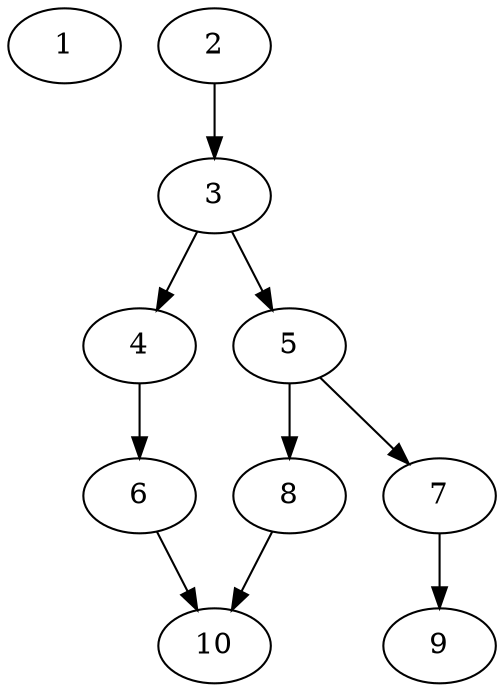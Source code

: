 // DAG automatically generated by daggen at Thu Oct  3 13:58:05 2019
// ./daggen --dot -n 10 --ccr 0.4 --fat 0.5 --regular 0.5 --density 0.5 --mindata 5242880 --maxdata 52428800 
digraph G {
  1 [size="59763200", alpha="0.12", expect_size="23905280"] 
  2 [size="108275200", alpha="0.13", expect_size="43310080"] 
  2 -> 3 [size ="43310080"]
  3 [size="115816960", alpha="0.19", expect_size="46326784"] 
  3 -> 4 [size ="46326784"]
  3 -> 5 [size ="46326784"]
  4 [size="62750720", alpha="0.14", expect_size="25100288"] 
  4 -> 6 [size ="25100288"]
  5 [size="130155520", alpha="0.19", expect_size="52062208"] 
  5 -> 7 [size ="52062208"]
  5 -> 8 [size ="52062208"]
  6 [size="105971200", alpha="0.08", expect_size="42388480"] 
  6 -> 10 [size ="42388480"]
  7 [size="68986880", alpha="0.08", expect_size="27594752"] 
  7 -> 9 [size ="27594752"]
  8 [size="25244160", alpha="0.13", expect_size="10097664"] 
  8 -> 10 [size ="10097664"]
  9 [size="39470080", alpha="0.02", expect_size="15788032"] 
  10 [size="58222080", alpha="0.14", expect_size="23288832"] 
}
